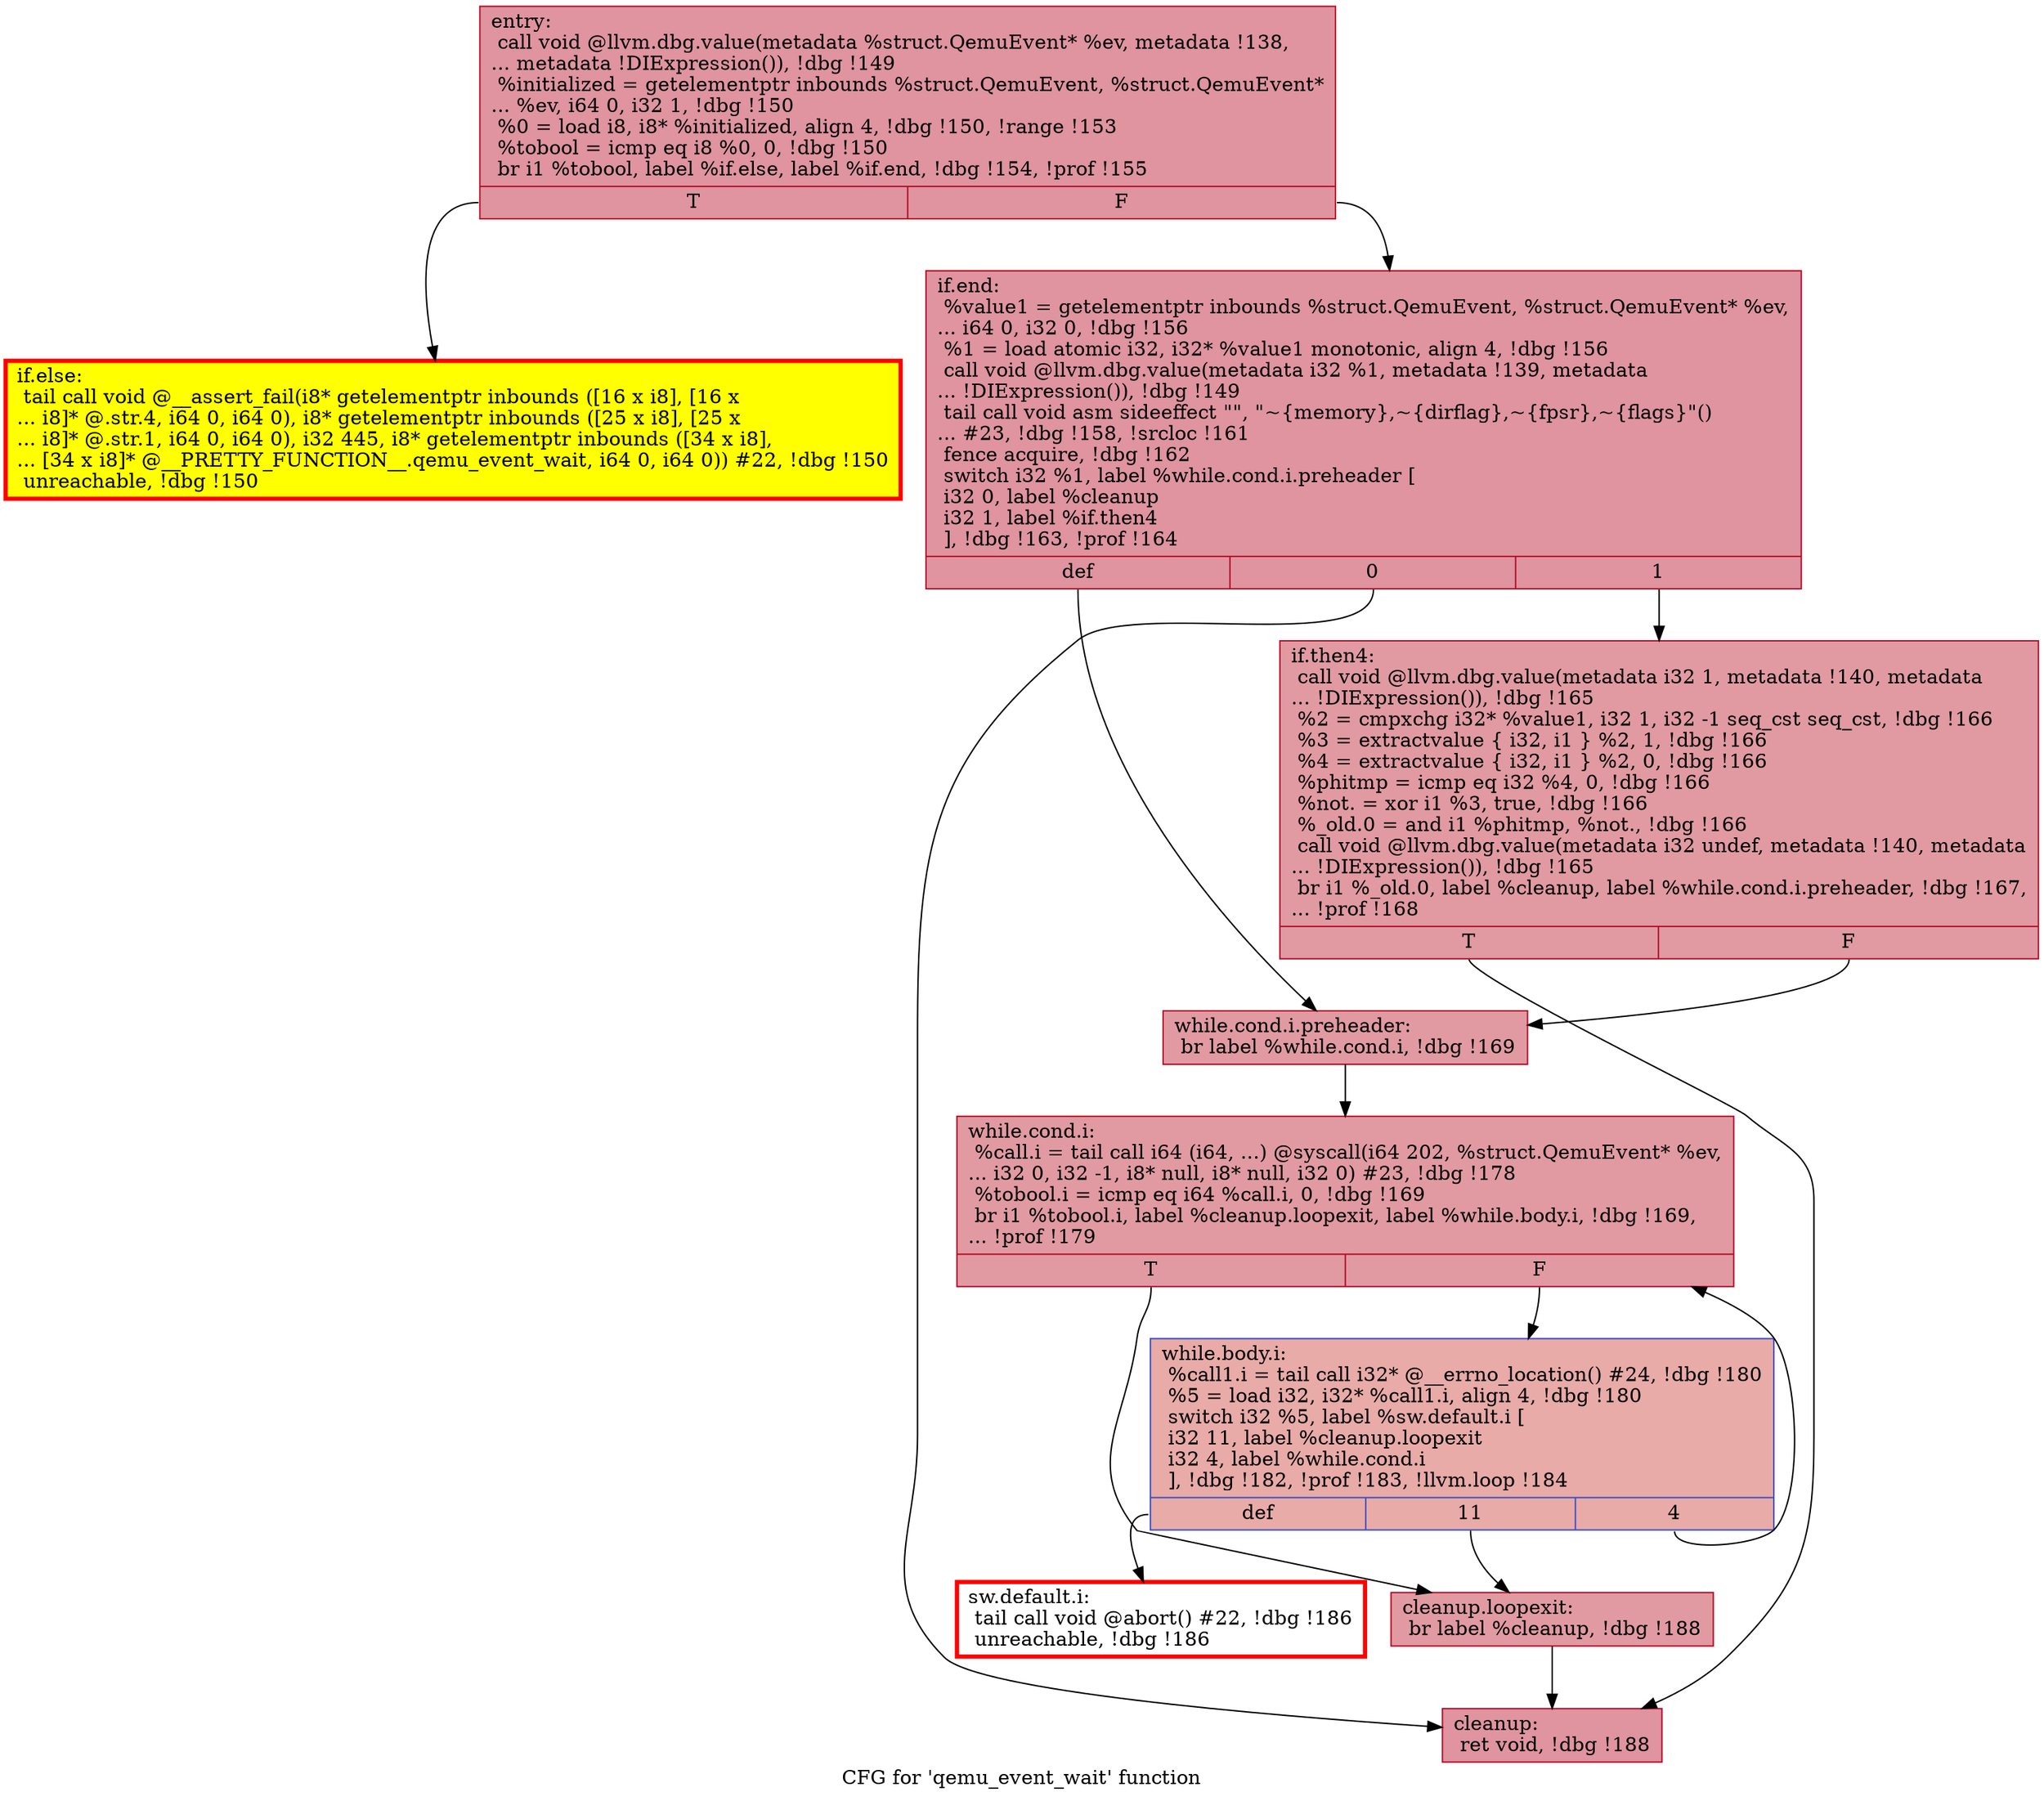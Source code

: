 digraph "CFG for 'qemu_event_wait' function" {
	label="CFG for 'qemu_event_wait' function";

	Node0x5613f1a8aef0 [shape=record,color="#b70d28ff", style=filled, fillcolor="#b70d2870",label="{entry:\l  call void @llvm.dbg.value(metadata %struct.QemuEvent* %ev, metadata !138,\l... metadata !DIExpression()), !dbg !149\l  %initialized = getelementptr inbounds %struct.QemuEvent, %struct.QemuEvent*\l... %ev, i64 0, i32 1, !dbg !150\l  %0 = load i8, i8* %initialized, align 4, !dbg !150, !range !153\l  %tobool = icmp eq i8 %0, 0, !dbg !150\l  br i1 %tobool, label %if.else, label %if.end, !dbg !154, !prof !155\l|{<s0>T|<s1>F}}"];
	Node0x5613f1a8aef0:s0 -> Node0x5613f1a8ec70;
	Node0x5613f1a8aef0:s1 -> Node0x5613f1a8ec20;
	Node0x5613f1a8ec70 [shape=record,penwidth=3.0, style="filled", color="red", fillcolor="yellow",label="{if.else:                                          \l  tail call void @__assert_fail(i8* getelementptr inbounds ([16 x i8], [16 x\l... i8]* @.str.4, i64 0, i64 0), i8* getelementptr inbounds ([25 x i8], [25 x\l... i8]* @.str.1, i64 0, i64 0), i32 445, i8* getelementptr inbounds ([34 x i8],\l... [34 x i8]* @__PRETTY_FUNCTION__.qemu_event_wait, i64 0, i64 0)) #22, !dbg !150\l  unreachable, !dbg !150\l}"];
	Node0x5613f1a8ec20 [shape=record,color="#b70d28ff", style=filled, fillcolor="#b70d2870",label="{if.end:                                           \l  %value1 = getelementptr inbounds %struct.QemuEvent, %struct.QemuEvent* %ev,\l... i64 0, i32 0, !dbg !156\l  %1 = load atomic i32, i32* %value1 monotonic, align 4, !dbg !156\l  call void @llvm.dbg.value(metadata i32 %1, metadata !139, metadata\l... !DIExpression()), !dbg !149\l  tail call void asm sideeffect \"\", \"~\{memory\},~\{dirflag\},~\{fpsr\},~\{flags\}\"()\l... #23, !dbg !158, !srcloc !161\l  fence acquire, !dbg !162\l  switch i32 %1, label %while.cond.i.preheader [\l    i32 0, label %cleanup\l    i32 1, label %if.then4\l  ], !dbg !163, !prof !164\l|{<s0>def|<s1>0|<s2>1}}"];
	Node0x5613f1a8ec20:s0 -> Node0x5613f19e7840;
	Node0x5613f1a8ec20:s1 -> Node0x5613f1a99100;
	Node0x5613f1a8ec20:s2 -> Node0x5613f1a97060;
	Node0x5613f1a97060 [shape=record,color="#b70d28ff", style=filled, fillcolor="#bb1b2c70",label="{if.then4:                                         \l  call void @llvm.dbg.value(metadata i32 1, metadata !140, metadata\l... !DIExpression()), !dbg !165\l  %2 = cmpxchg i32* %value1, i32 1, i32 -1 seq_cst seq_cst, !dbg !166\l  %3 = extractvalue \{ i32, i1 \} %2, 1, !dbg !166\l  %4 = extractvalue \{ i32, i1 \} %2, 0, !dbg !166\l  %phitmp = icmp eq i32 %4, 0, !dbg !166\l  %not. = xor i1 %3, true, !dbg !166\l  %_old.0 = and i1 %phitmp, %not., !dbg !166\l  call void @llvm.dbg.value(metadata i32 undef, metadata !140, metadata\l... !DIExpression()), !dbg !165\l  br i1 %_old.0, label %cleanup, label %while.cond.i.preheader, !dbg !167,\l... !prof !168\l|{<s0>T|<s1>F}}"];
	Node0x5613f1a97060:s0 -> Node0x5613f1a99100;
	Node0x5613f1a97060:s1 -> Node0x5613f19e7840;
	Node0x5613f19e7840 [shape=record,color="#b70d28ff", style=filled, fillcolor="#bb1b2c70",label="{while.cond.i.preheader:                           \l  br label %while.cond.i, !dbg !169\l}"];
	Node0x5613f19e7840 -> Node0x5613f19d9730;
	Node0x5613f19d9730 [shape=record,color="#b70d28ff", style=filled, fillcolor="#bb1b2c70",label="{while.cond.i:                                     \l  %call.i = tail call i64 (i64, ...) @syscall(i64 202, %struct.QemuEvent* %ev,\l... i32 0, i32 -1, i8* null, i8* null, i32 0) #23, !dbg !178\l  %tobool.i = icmp eq i64 %call.i, 0, !dbg !169\l  br i1 %tobool.i, label %cleanup.loopexit, label %while.body.i, !dbg !169,\l... !prof !179\l|{<s0>T|<s1>F}}"];
	Node0x5613f19d9730:s0 -> Node0x5613f1a970b0;
	Node0x5613f19d9730:s1 -> Node0x5613f1a17840;
	Node0x5613f1a17840 [shape=record,color="#3d50c3ff", style=filled, fillcolor="#cc403a70",label="{while.body.i:                                     \l  %call1.i = tail call i32* @__errno_location() #24, !dbg !180\l  %5 = load i32, i32* %call1.i, align 4, !dbg !180\l  switch i32 %5, label %sw.default.i [\l    i32 11, label %cleanup.loopexit\l    i32 4, label %while.cond.i\l  ], !dbg !182, !prof !183, !llvm.loop !184\l|{<s0>def|<s1>11|<s2>4}}"];
	Node0x5613f1a17840:s0 -> Node0x5613f1a7ad10;
	Node0x5613f1a17840:s1 -> Node0x5613f1a970b0;
	Node0x5613f1a17840:s2 -> Node0x5613f19d9730;
	Node0x5613f1a7ad10 [shape=record,penwidth=3.0, color="red",label="{sw.default.i:                                     \l  tail call void @abort() #22, !dbg !186\l  unreachable, !dbg !186\l}"];
	Node0x5613f1a970b0 [shape=record,color="#b70d28ff", style=filled, fillcolor="#bb1b2c70",label="{cleanup.loopexit:                                 \l  br label %cleanup, !dbg !188\l}"];
	Node0x5613f1a970b0 -> Node0x5613f1a99100;
	Node0x5613f1a99100 [shape=record,color="#b70d28ff", style=filled, fillcolor="#b70d2870",label="{cleanup:                                          \l  ret void, !dbg !188\l}"];
}
